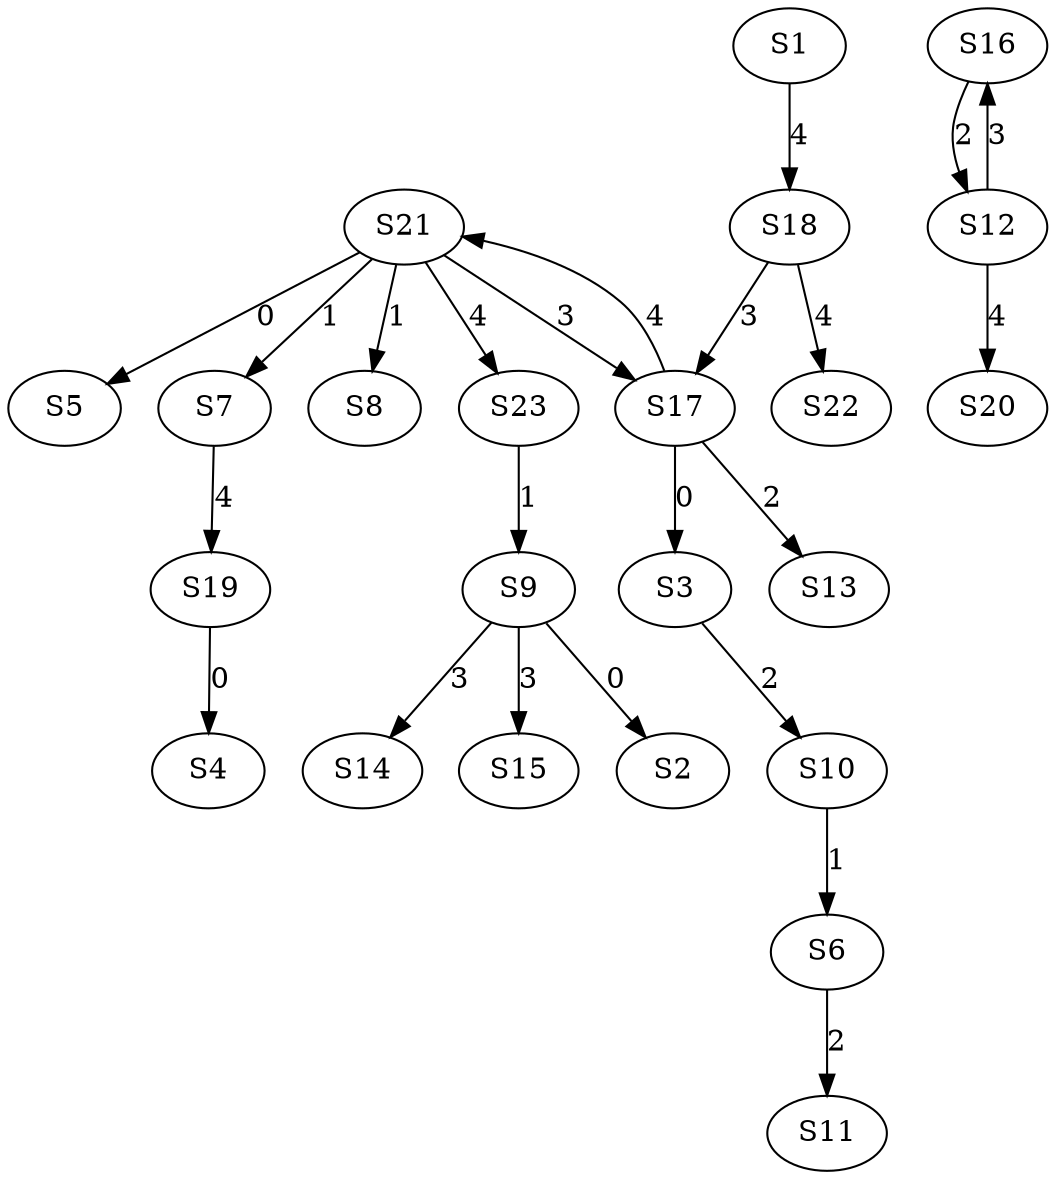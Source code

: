 strict digraph {
	S9 -> S2 [ label = 0 ];
	S17 -> S3 [ label = 0 ];
	S19 -> S4 [ label = 0 ];
	S21 -> S5 [ label = 0 ];
	S10 -> S6 [ label = 1 ];
	S21 -> S7 [ label = 1 ];
	S21 -> S8 [ label = 1 ];
	S23 -> S9 [ label = 1 ];
	S3 -> S10 [ label = 2 ];
	S6 -> S11 [ label = 2 ];
	S16 -> S12 [ label = 2 ];
	S17 -> S13 [ label = 2 ];
	S9 -> S14 [ label = 3 ];
	S9 -> S15 [ label = 3 ];
	S12 -> S16 [ label = 3 ];
	S18 -> S17 [ label = 3 ];
	S1 -> S18 [ label = 4 ];
	S7 -> S19 [ label = 4 ];
	S12 -> S20 [ label = 4 ];
	S17 -> S21 [ label = 4 ];
	S18 -> S22 [ label = 4 ];
	S21 -> S23 [ label = 4 ];
	S21 -> S17 [ label = 3 ];
}